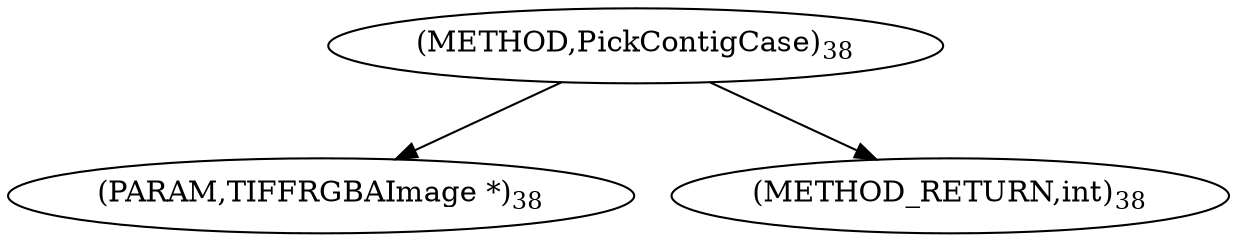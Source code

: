 digraph "PickContigCase" {  
"45564" [label = <(METHOD,PickContigCase)<SUB>38</SUB>> ]
"45565" [label = <(PARAM,TIFFRGBAImage *)<SUB>38</SUB>> ]
"45566" [label = <(METHOD_RETURN,int)<SUB>38</SUB>> ]
  "45564" -> "45565" 
  "45564" -> "45566" 
}
